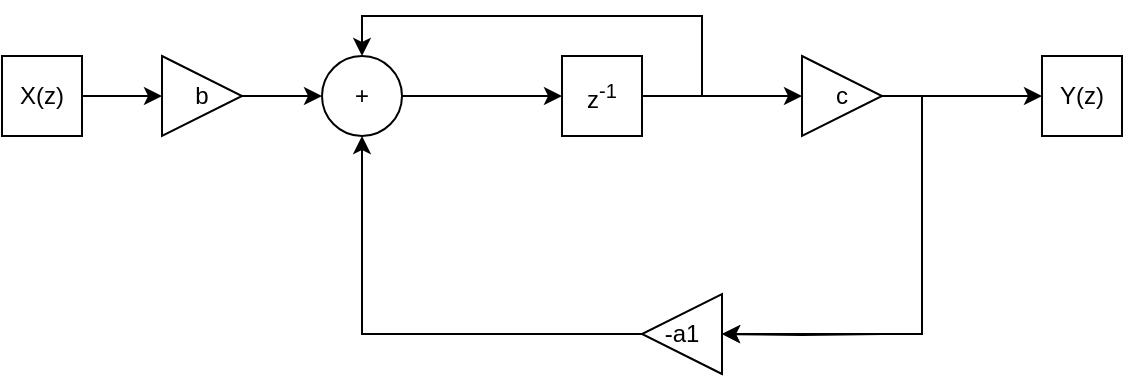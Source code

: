 <mxfile version="24.5.1" type="device">
  <diagram name="Seite-1" id="IZHjcnEaxnJXH3WbeQdW">
    <mxGraphModel dx="1098" dy="820" grid="1" gridSize="10" guides="1" tooltips="1" connect="1" arrows="1" fold="1" page="1" pageScale="1" pageWidth="827" pageHeight="1169" math="0" shadow="0">
      <root>
        <mxCell id="0" />
        <mxCell id="1" parent="0" />
        <mxCell id="WnYCQm4Jhi_XYVByIQAH-26" value="" style="edgeStyle=orthogonalEdgeStyle;rounded=0;orthogonalLoop=1;jettySize=auto;html=1;" edge="1" parent="1" source="WnYCQm4Jhi_XYVByIQAH-2" target="WnYCQm4Jhi_XYVByIQAH-25">
          <mxGeometry relative="1" as="geometry" />
        </mxCell>
        <mxCell id="WnYCQm4Jhi_XYVByIQAH-2" value="X(z)" style="whiteSpace=wrap;html=1;aspect=fixed;" vertex="1" parent="1">
          <mxGeometry x="40" y="320" width="40" height="40" as="geometry" />
        </mxCell>
        <mxCell id="WnYCQm4Jhi_XYVByIQAH-3" value="Y(z)" style="whiteSpace=wrap;html=1;aspect=fixed;" vertex="1" parent="1">
          <mxGeometry x="560" y="320" width="40" height="40" as="geometry" />
        </mxCell>
        <mxCell id="WnYCQm4Jhi_XYVByIQAH-5" value="" style="edgeStyle=orthogonalEdgeStyle;rounded=0;orthogonalLoop=1;jettySize=auto;html=1;" edge="1" parent="1" target="WnYCQm4Jhi_XYVByIQAH-24">
          <mxGeometry relative="1" as="geometry">
            <mxPoint x="480" y="459" as="sourcePoint" />
          </mxGeometry>
        </mxCell>
        <mxCell id="WnYCQm4Jhi_XYVByIQAH-36" value="" style="edgeStyle=orthogonalEdgeStyle;rounded=0;orthogonalLoop=1;jettySize=auto;html=1;" edge="1" parent="1" source="WnYCQm4Jhi_XYVByIQAH-14" target="WnYCQm4Jhi_XYVByIQAH-32">
          <mxGeometry relative="1" as="geometry" />
        </mxCell>
        <mxCell id="WnYCQm4Jhi_XYVByIQAH-14" value="+" style="ellipse;whiteSpace=wrap;html=1;aspect=fixed;" vertex="1" parent="1">
          <mxGeometry x="200" y="320" width="40" height="40" as="geometry" />
        </mxCell>
        <mxCell id="WnYCQm4Jhi_XYVByIQAH-31" style="edgeStyle=orthogonalEdgeStyle;rounded=0;orthogonalLoop=1;jettySize=auto;html=1;exitX=1;exitY=0.5;exitDx=0;exitDy=0;entryX=0.5;entryY=1;entryDx=0;entryDy=0;" edge="1" parent="1" source="WnYCQm4Jhi_XYVByIQAH-24" target="WnYCQm4Jhi_XYVByIQAH-14">
          <mxGeometry relative="1" as="geometry">
            <mxPoint x="220" y="399" as="targetPoint" />
          </mxGeometry>
        </mxCell>
        <mxCell id="WnYCQm4Jhi_XYVByIQAH-24" value="-a1" style="triangle;whiteSpace=wrap;html=1;direction=west;" vertex="1" parent="1">
          <mxGeometry x="360" y="439" width="40" height="40" as="geometry" />
        </mxCell>
        <mxCell id="WnYCQm4Jhi_XYVByIQAH-27" value="" style="edgeStyle=orthogonalEdgeStyle;rounded=0;orthogonalLoop=1;jettySize=auto;html=1;" edge="1" parent="1" source="WnYCQm4Jhi_XYVByIQAH-25" target="WnYCQm4Jhi_XYVByIQAH-14">
          <mxGeometry relative="1" as="geometry" />
        </mxCell>
        <mxCell id="WnYCQm4Jhi_XYVByIQAH-25" value="b" style="triangle;whiteSpace=wrap;html=1;direction=east;" vertex="1" parent="1">
          <mxGeometry x="120" y="320" width="40" height="40" as="geometry" />
        </mxCell>
        <mxCell id="WnYCQm4Jhi_XYVByIQAH-37" style="edgeStyle=orthogonalEdgeStyle;rounded=0;orthogonalLoop=1;jettySize=auto;html=1;entryX=0.5;entryY=0;entryDx=0;entryDy=0;" edge="1" parent="1" source="WnYCQm4Jhi_XYVByIQAH-32" target="WnYCQm4Jhi_XYVByIQAH-14">
          <mxGeometry relative="1" as="geometry">
            <Array as="points">
              <mxPoint x="390" y="340" />
              <mxPoint x="390" y="300" />
              <mxPoint x="220" y="300" />
            </Array>
          </mxGeometry>
        </mxCell>
        <mxCell id="WnYCQm4Jhi_XYVByIQAH-39" style="edgeStyle=orthogonalEdgeStyle;rounded=0;orthogonalLoop=1;jettySize=auto;html=1;exitX=1;exitY=0.5;exitDx=0;exitDy=0;" edge="1" parent="1" source="WnYCQm4Jhi_XYVByIQAH-32" target="WnYCQm4Jhi_XYVByIQAH-38">
          <mxGeometry relative="1" as="geometry" />
        </mxCell>
        <mxCell id="WnYCQm4Jhi_XYVByIQAH-32" value="z&lt;sup&gt;-1&lt;/sup&gt;" style="whiteSpace=wrap;html=1;aspect=fixed;" vertex="1" parent="1">
          <mxGeometry x="320" y="320" width="40" height="40" as="geometry" />
        </mxCell>
        <mxCell id="WnYCQm4Jhi_XYVByIQAH-40" style="edgeStyle=orthogonalEdgeStyle;rounded=0;orthogonalLoop=1;jettySize=auto;html=1;exitX=1;exitY=0.5;exitDx=0;exitDy=0;entryX=0;entryY=0.5;entryDx=0;entryDy=0;" edge="1" parent="1" source="WnYCQm4Jhi_XYVByIQAH-38" target="WnYCQm4Jhi_XYVByIQAH-3">
          <mxGeometry relative="1" as="geometry" />
        </mxCell>
        <mxCell id="WnYCQm4Jhi_XYVByIQAH-41" style="edgeStyle=orthogonalEdgeStyle;rounded=0;orthogonalLoop=1;jettySize=auto;html=1;exitX=1;exitY=0.5;exitDx=0;exitDy=0;entryX=0;entryY=0.5;entryDx=0;entryDy=0;" edge="1" parent="1" source="WnYCQm4Jhi_XYVByIQAH-38" target="WnYCQm4Jhi_XYVByIQAH-24">
          <mxGeometry relative="1" as="geometry">
            <mxPoint x="500" y="439" as="targetPoint" />
          </mxGeometry>
        </mxCell>
        <mxCell id="WnYCQm4Jhi_XYVByIQAH-38" value="c" style="triangle;whiteSpace=wrap;html=1;direction=east;" vertex="1" parent="1">
          <mxGeometry x="440" y="320" width="40" height="40" as="geometry" />
        </mxCell>
      </root>
    </mxGraphModel>
  </diagram>
</mxfile>
